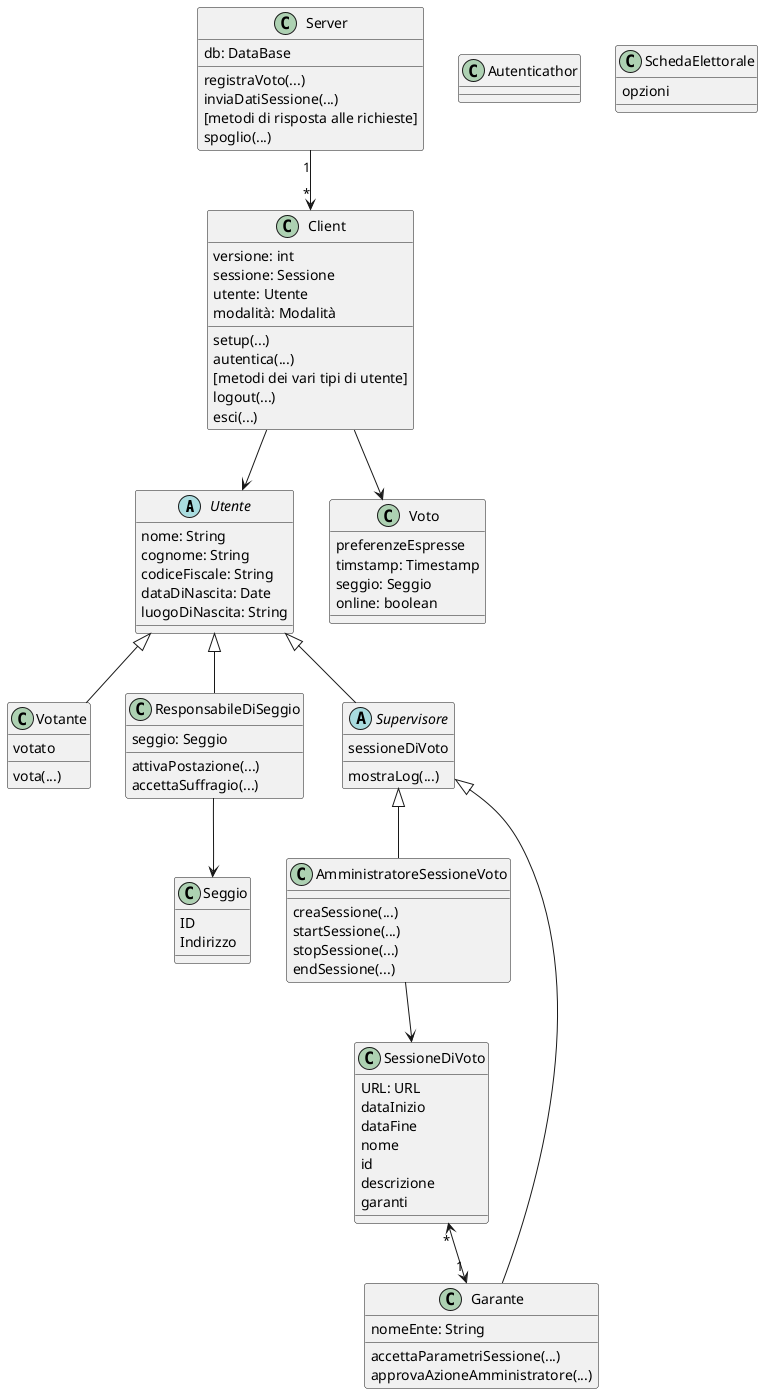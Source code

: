 @startuml
'left to right direction

abstract class Utente {
	nome: String
	cognome: String
	codiceFiscale: String
	dataDiNascita: Date
	luogoDiNascita: String
}

class Votante extends Utente {
	votato
	{method} vota(...)
}

class Seggio {
	ID
	Indirizzo
}

class ResponsabileDiSeggio {
	seggio: Seggio
	{method} attivaPostazione(...)
	{method} accettaSuffragio(...)
}
ResponsabileDiSeggio --> Seggio
Utente <|-- ResponsabileDiSeggio 

abstract class Supervisore extends Utente {
	sessioneDiVoto
	{method} mostraLog(...)
}

class AmministratoreSessioneVoto extends Supervisore {
	{method} creaSessione(...)
	{method} startSessione(...)
	{method} stopSessione(...)
	{method} endSessione(...)
}

class Garante extends Supervisore {	
	'classe Ente?
	nomeEnte: String
	{method} accettaParametriSessione(...)
	{method} approvaAzioneAmministratore(...)
}

class Voto {
	preferenzeEspresse
	timstamp: Timestamp
	seggio: Seggio
	online: boolean
	'insieme di preferenze nel caso siano ci siano contemporaneamente più votazioni
}

class Autenticathor {

}

'classe del main
class Client {
	{field} versione: int
	{field} sessione: Sessione
	{field} utente: Utente
	{field} modalità: Modalità
	' imposta il server e predispone l'interfaccia (pronta per l'autenticazione)
	{method} setup(...)
	' imposta utente e modalità dopo aver verificato l'identità della persona e eventualmente le credenziali di utente privilegiato
	'{method} autentica(codiceFiscale: String, password: String)
	{method} autentica(...)
	{method} [metodi dei vari tipi di utente]
	{method} logout(...)
	{method} esci(...)
}
Client --> Utente
Client --> Voto

'classe del main
class Server {
	{field} db: DataBase
	{method} registraVoto(...)
	{method} inviaDatiSessione(...)
	{method} [metodi di risposta alle richieste]
	{method} spoglio(...)
}
Server "1" --> "*" Client

class SessioneDiVoto {
	URL: URL
	dataInizio
	dataFine
	nome
	id
	descrizione
	garanti
}
AmministratoreSessioneVoto --> SessioneDiVoto
SessioneDiVoto "*" <--> "1" Garante

class SchedaElettorale {
	opzioni
}

@enduml
